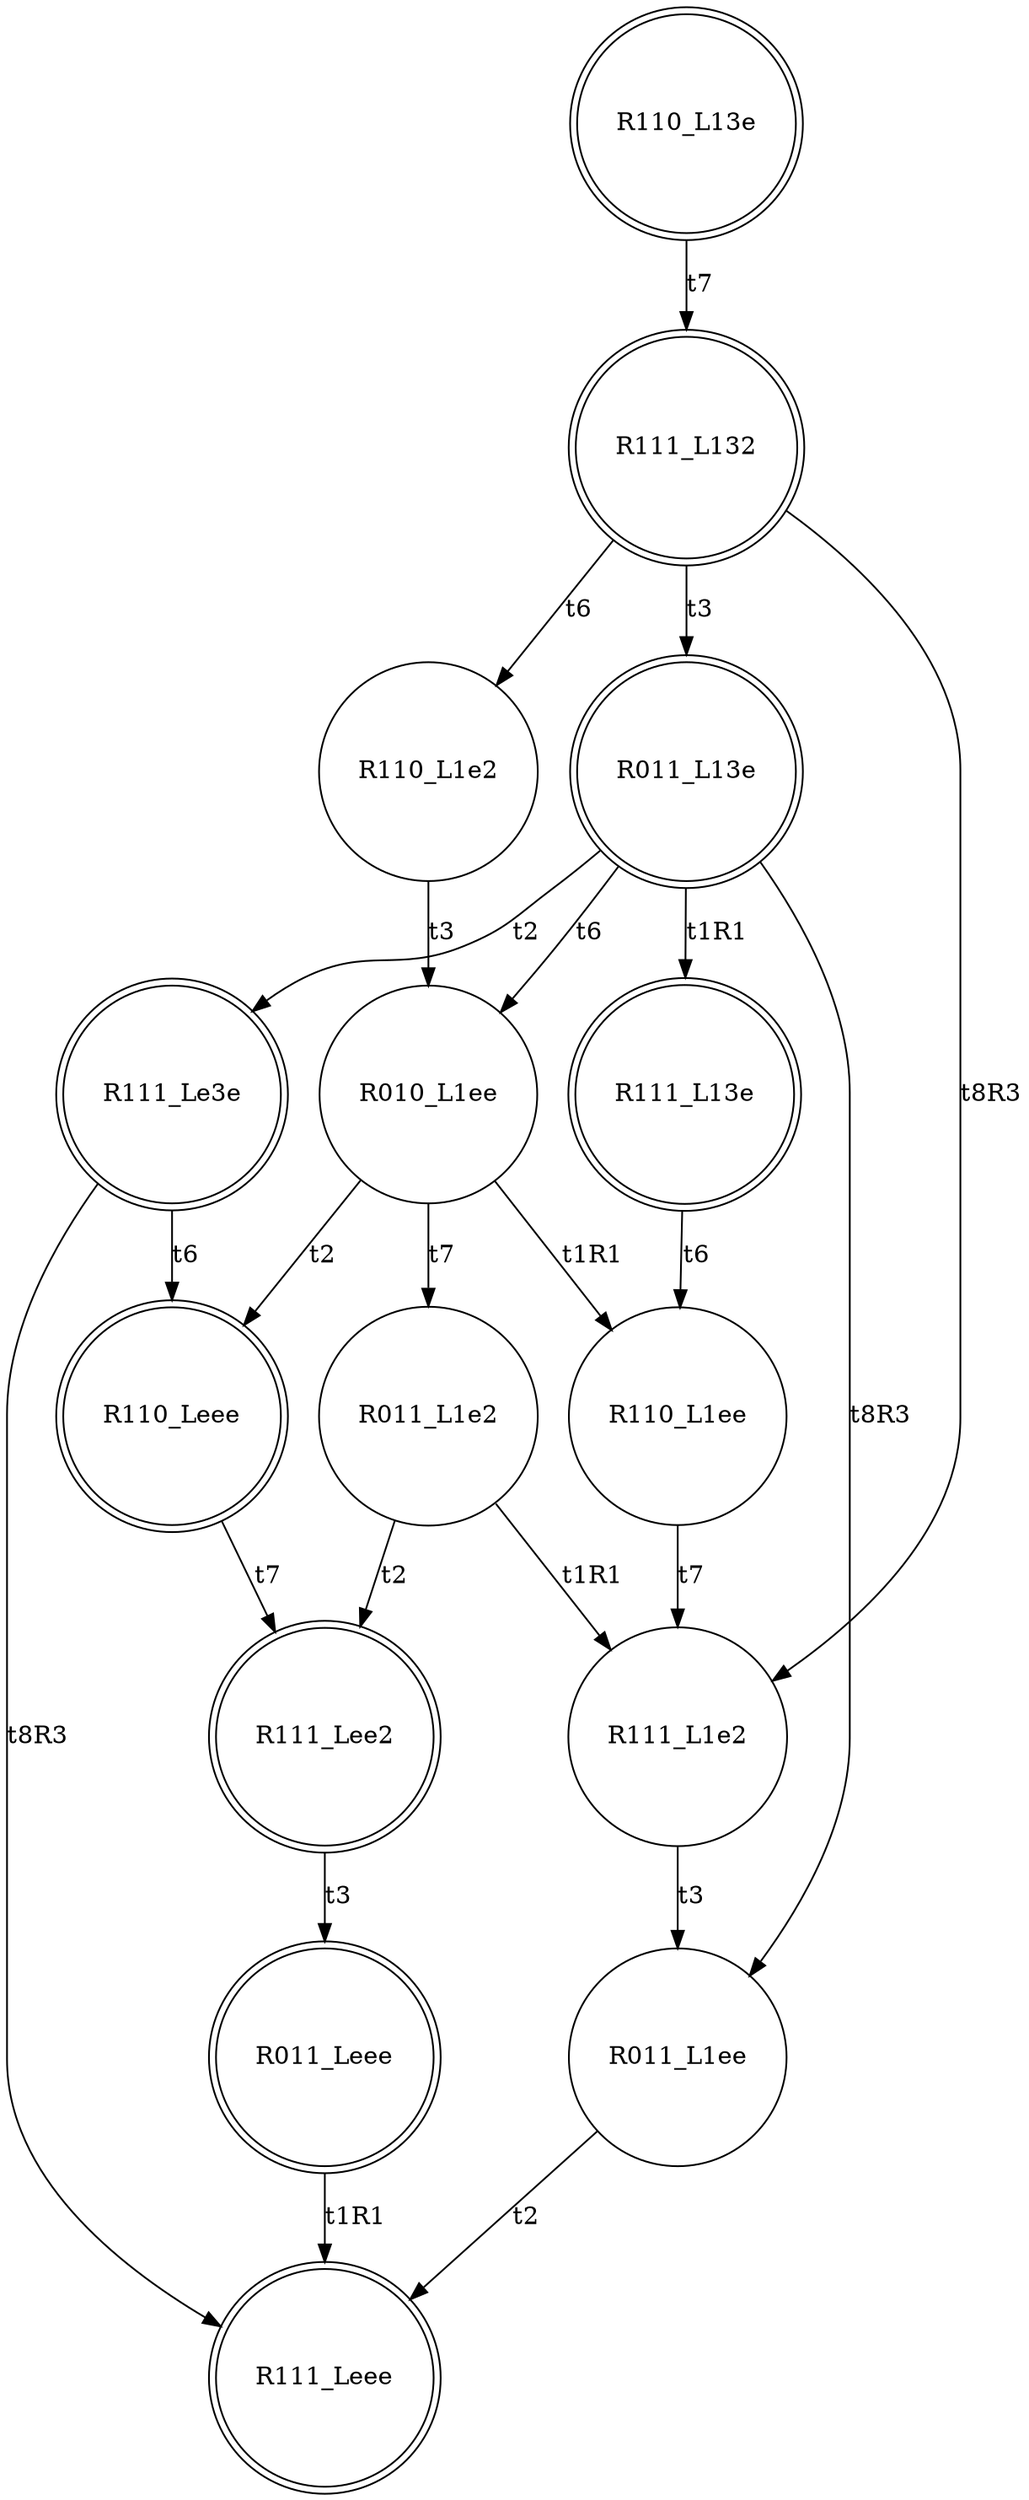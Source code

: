 digraph "SCdebug/1" {
node [shape=doublecircle]; R110_L13e ;
node [shape=doublecircle]; R111_L132 ;
node [shape=doublecircle]; R011_L13e ;
node [shape=doublecircle]; R111_L13e ;
node [shape=circle]; R110_L1ee ;
node [shape=circle]; R111_L1e2 ;
node [shape=circle]; R011_L1ee ;
node [shape=doublecircle]; R111_Leee ;
node [shape=doublecircle]; R111_Le3e ;
node [shape=doublecircle]; R110_Leee ;
node [shape=doublecircle]; R111_Lee2 ;
node [shape=doublecircle]; R011_Leee ;
node [shape=circle]; R010_L1ee ;
node [shape=circle]; R011_L1e2 ;
node [shape=circle]; R110_L1e2 ;
R110_L13e -> R111_L132 [label=t7]
R111_L132 -> R011_L13e [label=t3]
R111_L132 -> R110_L1e2 [label=t6]
R111_L132 -> R111_L1e2 [label=t8R3]
R011_L13e -> R111_L13e [label=t1R1]
R011_L13e -> R111_Le3e [label=t2]
R011_L13e -> R010_L1ee [label=t6]
R011_L13e -> R011_L1ee [label=t8R3]
R111_L13e -> R110_L1ee [label=t6]
R110_L1ee -> R111_L1e2 [label=t7]
R111_L1e2 -> R011_L1ee [label=t3]
R011_L1ee -> R111_Leee [label=t2]
R111_Le3e -> R110_Leee [label=t6]
R111_Le3e -> R111_Leee [label=t8R3]
R110_Leee -> R111_Lee2 [label=t7]
R111_Lee2 -> R011_Leee [label=t3]
R011_Leee -> R111_Leee [label=t1R1]
R010_L1ee -> R110_L1ee [label=t1R1]
R010_L1ee -> R110_Leee [label=t2]
R010_L1ee -> R011_L1e2 [label=t7]
R011_L1e2 -> R111_L1e2 [label=t1R1]
R011_L1e2 -> R111_Lee2 [label=t2]
R110_L1e2 -> R010_L1ee [label=t3]
}